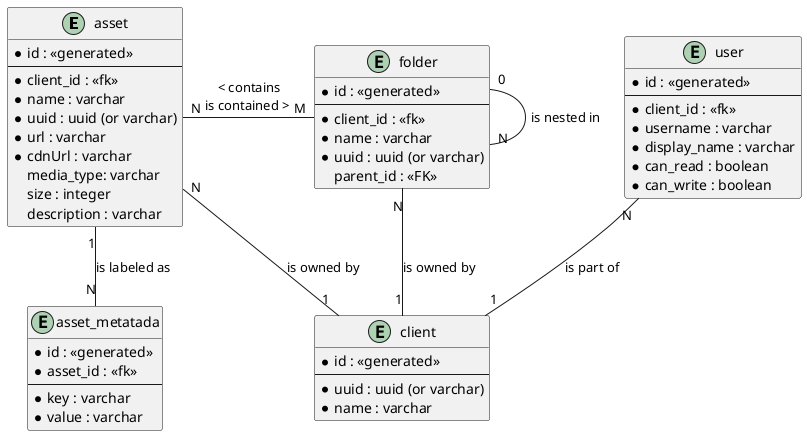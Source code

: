 @startuml

entity asset {
    * id : <<generated>>
    ---
    * client_id : <<fk>>
    * name : varchar
    * uuid : uuid (or varchar)
    * url : varchar
    * cdnUrl : varchar
    media_type: varchar
    size : integer
    description : varchar
}

entity folder {
    * id : <<generated>>
    ---
    * client_id : <<fk>>
    * name : varchar
    * uuid : uuid (or varchar)
    parent_id : <<FK>>
}

entity asset_metatada {
    * id : <<generated>>
    * asset_id : <<fk>>
    ---
    * key : varchar
    * value : varchar
}

entity client {
    * id : <<generated>>
    ---
    * uuid : uuid (or varchar)
    * name : varchar
}

entity user {
    * id : <<generated>>
    ---
    * client_id : <<fk>>
    * username : varchar
    * display_name : varchar
    * can_read : boolean
    * can_write : boolean
}

folder "0"--"N" folder : is nested in 
asset "N"-right-"M" folder : " < contains \n is contained >  "
asset "1"--"N" asset_metatada : is labeled as
user "N"--"1" client : is part of
asset "N"--"1" client : is owned by
folder "N"--"1" client : is owned by

@enduml